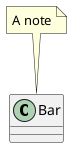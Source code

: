 {
  "sha1": "bpcqg58da1qtlyyleedgau2c4ezpgxk",
  "insertion": {
    "when": "2024-05-30T20:48:22.138Z",
    "user": "plantuml@gmail.com"
  }
}
@startuml
class Foo $a
Foo -- Goo
class Bar $z
note "A note" as N1 $z
N1 .. Bar
remove *
restore $z
@enduml
